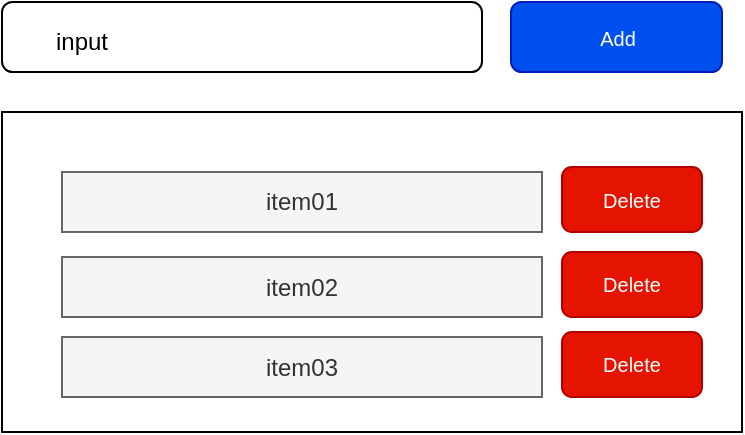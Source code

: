 <mxfile version="15.9.1" type="github">
  <diagram id="bSS58h0viLy0H9M7KixR" name="Page-1">
    <mxGraphModel dx="591" dy="588" grid="1" gridSize="10" guides="1" tooltips="1" connect="1" arrows="1" fold="1" page="1" pageScale="1" pageWidth="850" pageHeight="1100" math="0" shadow="0">
      <root>
        <mxCell id="0" />
        <mxCell id="1" parent="0" />
        <mxCell id="vH2KANkhNQMuchZAuumM-1" value="" style="rounded=1;whiteSpace=wrap;html=1;" vertex="1" parent="1">
          <mxGeometry x="150" y="155" width="240" height="35" as="geometry" />
        </mxCell>
        <mxCell id="vH2KANkhNQMuchZAuumM-2" value="input" style="text;html=1;strokeColor=none;fillColor=none;align=center;verticalAlign=middle;whiteSpace=wrap;rounded=0;" vertex="1" parent="1">
          <mxGeometry x="160" y="160" width="60" height="30" as="geometry" />
        </mxCell>
        <mxCell id="vH2KANkhNQMuchZAuumM-9" value="" style="rounded=0;whiteSpace=wrap;html=1;" vertex="1" parent="1">
          <mxGeometry x="150" y="210" width="370" height="160" as="geometry" />
        </mxCell>
        <mxCell id="vH2KANkhNQMuchZAuumM-10" value="item01" style="text;html=1;strokeColor=#666666;fillColor=#f5f5f5;align=center;verticalAlign=middle;whiteSpace=wrap;rounded=0;fontColor=#333333;" vertex="1" parent="1">
          <mxGeometry x="180" y="240" width="240" height="30" as="geometry" />
        </mxCell>
        <mxCell id="vH2KANkhNQMuchZAuumM-12" value="Add" style="rounded=1;html=1;shadow=0;dashed=0;whiteSpace=wrap;fontSize=10;fillColor=#0050ef;align=center;strokeColor=#001DBC;fontColor=#ffffff;" vertex="1" parent="1">
          <mxGeometry x="404.5" y="155" width="105.5" height="35" as="geometry" />
        </mxCell>
        <mxCell id="vH2KANkhNQMuchZAuumM-14" value="Delete" style="rounded=1;html=1;shadow=0;dashed=0;whiteSpace=wrap;fontSize=10;fillColor=#e51400;align=center;strokeColor=#B20000;fontColor=#ffffff;" vertex="1" parent="1">
          <mxGeometry x="430" y="237.5" width="70" height="32.5" as="geometry" />
        </mxCell>
        <mxCell id="vH2KANkhNQMuchZAuumM-15" value="item02" style="text;html=1;strokeColor=#666666;fillColor=#f5f5f5;align=center;verticalAlign=middle;whiteSpace=wrap;rounded=0;fontColor=#333333;" vertex="1" parent="1">
          <mxGeometry x="180" y="282.5" width="240" height="30" as="geometry" />
        </mxCell>
        <mxCell id="vH2KANkhNQMuchZAuumM-16" value="Delete" style="rounded=1;html=1;shadow=0;dashed=0;whiteSpace=wrap;fontSize=10;fillColor=#e51400;align=center;strokeColor=#B20000;fontColor=#ffffff;" vertex="1" parent="1">
          <mxGeometry x="430" y="280" width="70" height="32.5" as="geometry" />
        </mxCell>
        <mxCell id="vH2KANkhNQMuchZAuumM-17" value="item03" style="text;html=1;strokeColor=#666666;fillColor=#f5f5f5;align=center;verticalAlign=middle;whiteSpace=wrap;rounded=0;fontColor=#333333;" vertex="1" parent="1">
          <mxGeometry x="180" y="322.5" width="240" height="30" as="geometry" />
        </mxCell>
        <mxCell id="vH2KANkhNQMuchZAuumM-18" value="Delete" style="rounded=1;html=1;shadow=0;dashed=0;whiteSpace=wrap;fontSize=10;fillColor=#e51400;align=center;strokeColor=#B20000;fontColor=#ffffff;" vertex="1" parent="1">
          <mxGeometry x="430" y="320" width="70" height="32.5" as="geometry" />
        </mxCell>
      </root>
    </mxGraphModel>
  </diagram>
</mxfile>
